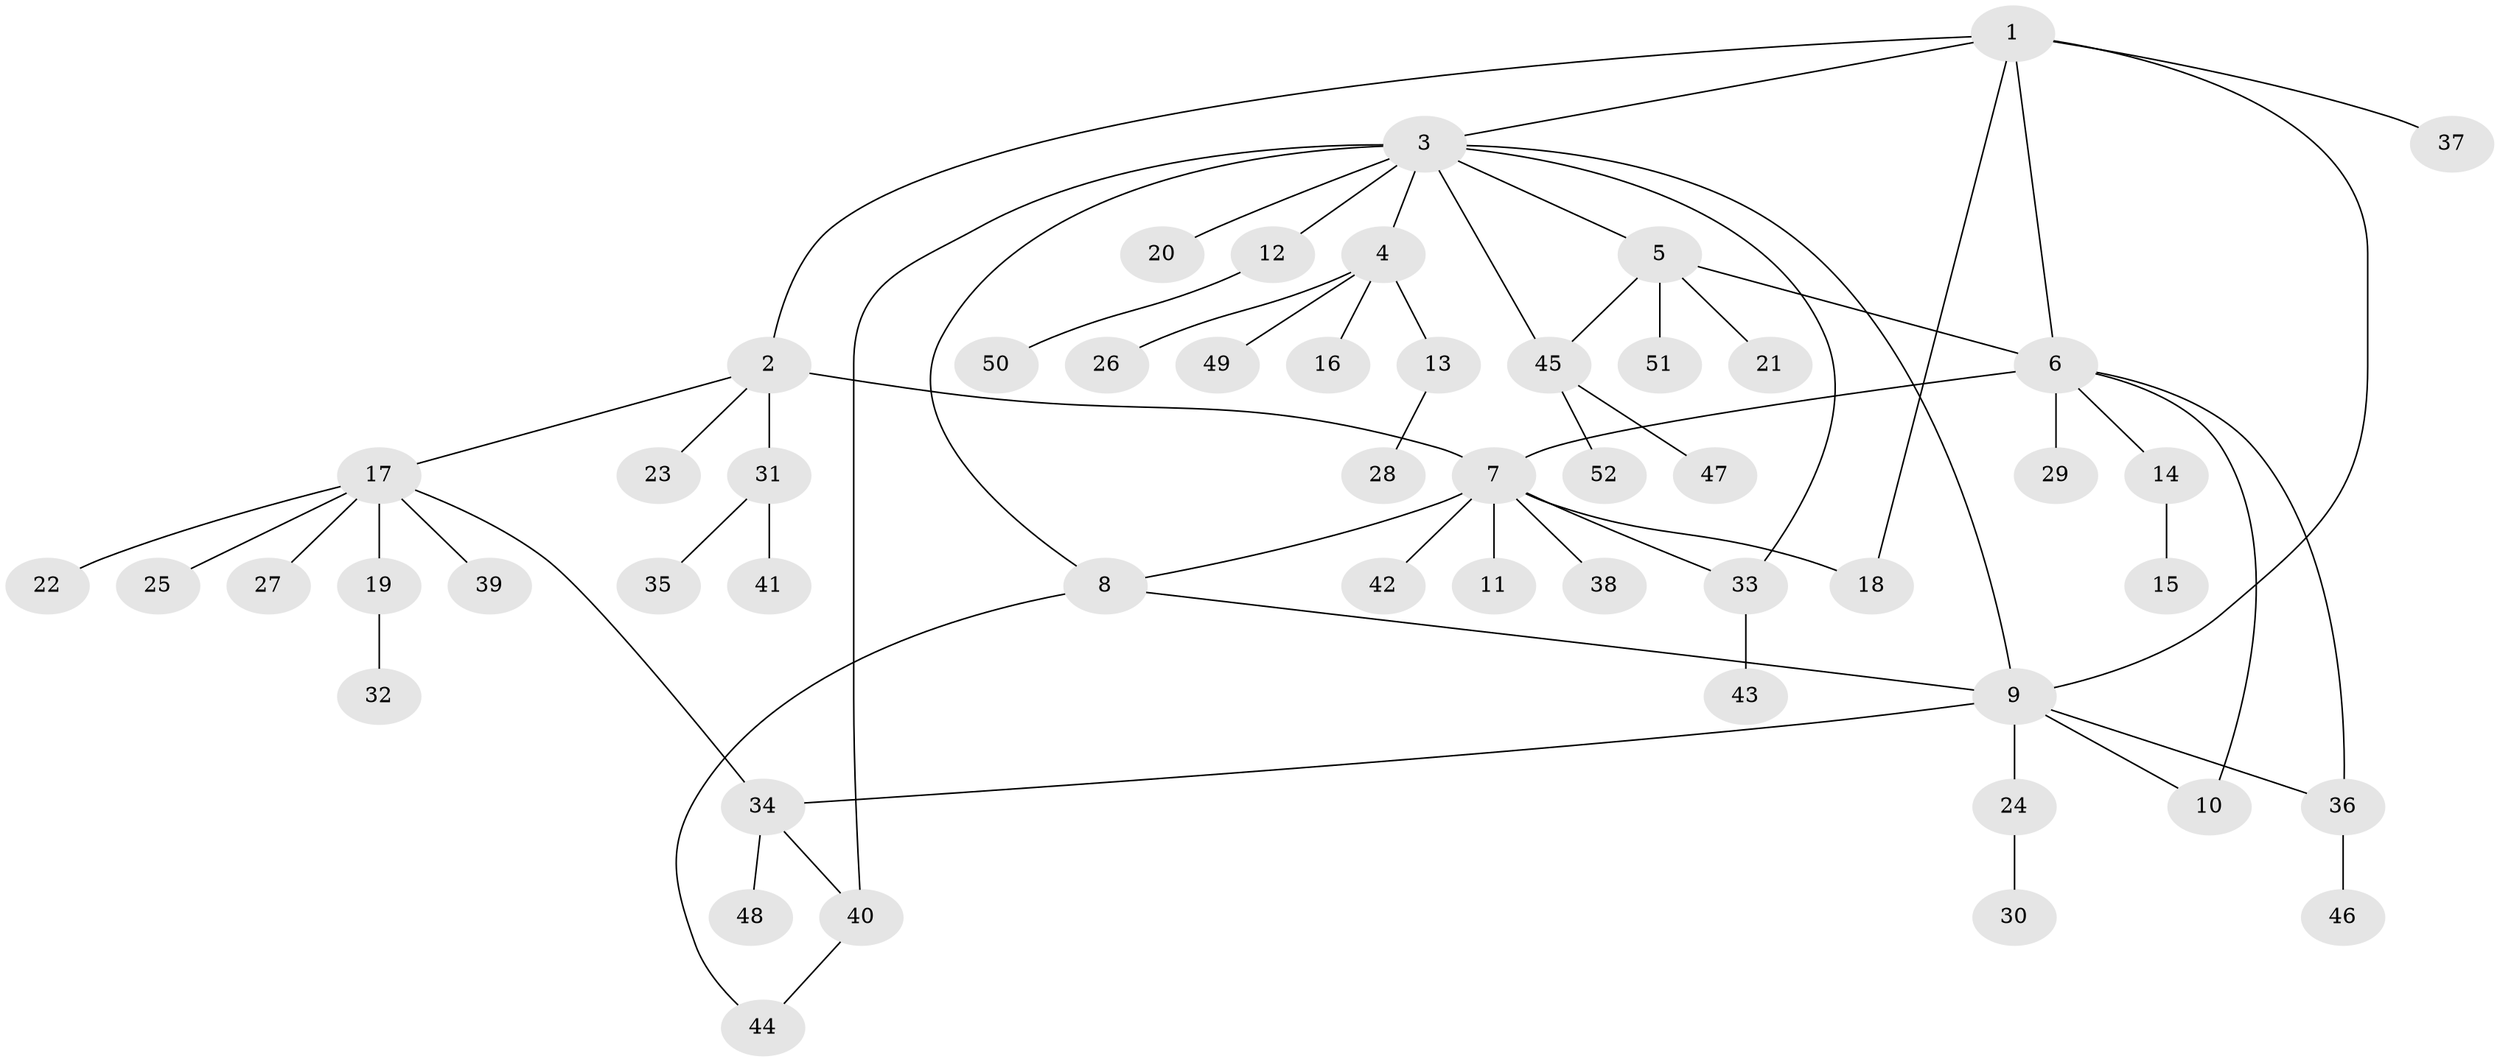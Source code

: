 // Generated by graph-tools (version 1.1) at 2025/54/03/09/25 04:54:43]
// undirected, 52 vertices, 64 edges
graph export_dot {
graph [start="1"]
  node [color=gray90,style=filled];
  1;
  2;
  3;
  4;
  5;
  6;
  7;
  8;
  9;
  10;
  11;
  12;
  13;
  14;
  15;
  16;
  17;
  18;
  19;
  20;
  21;
  22;
  23;
  24;
  25;
  26;
  27;
  28;
  29;
  30;
  31;
  32;
  33;
  34;
  35;
  36;
  37;
  38;
  39;
  40;
  41;
  42;
  43;
  44;
  45;
  46;
  47;
  48;
  49;
  50;
  51;
  52;
  1 -- 2;
  1 -- 3;
  1 -- 6;
  1 -- 9;
  1 -- 18;
  1 -- 37;
  2 -- 7;
  2 -- 17;
  2 -- 23;
  2 -- 31;
  3 -- 4;
  3 -- 5;
  3 -- 8;
  3 -- 9;
  3 -- 12;
  3 -- 20;
  3 -- 33;
  3 -- 40;
  3 -- 45;
  4 -- 13;
  4 -- 16;
  4 -- 26;
  4 -- 49;
  5 -- 6;
  5 -- 21;
  5 -- 45;
  5 -- 51;
  6 -- 7;
  6 -- 10;
  6 -- 14;
  6 -- 29;
  6 -- 36;
  7 -- 8;
  7 -- 11;
  7 -- 18;
  7 -- 33;
  7 -- 38;
  7 -- 42;
  8 -- 9;
  8 -- 44;
  9 -- 10;
  9 -- 24;
  9 -- 34;
  9 -- 36;
  12 -- 50;
  13 -- 28;
  14 -- 15;
  17 -- 19;
  17 -- 22;
  17 -- 25;
  17 -- 27;
  17 -- 34;
  17 -- 39;
  19 -- 32;
  24 -- 30;
  31 -- 35;
  31 -- 41;
  33 -- 43;
  34 -- 40;
  34 -- 48;
  36 -- 46;
  40 -- 44;
  45 -- 47;
  45 -- 52;
}
